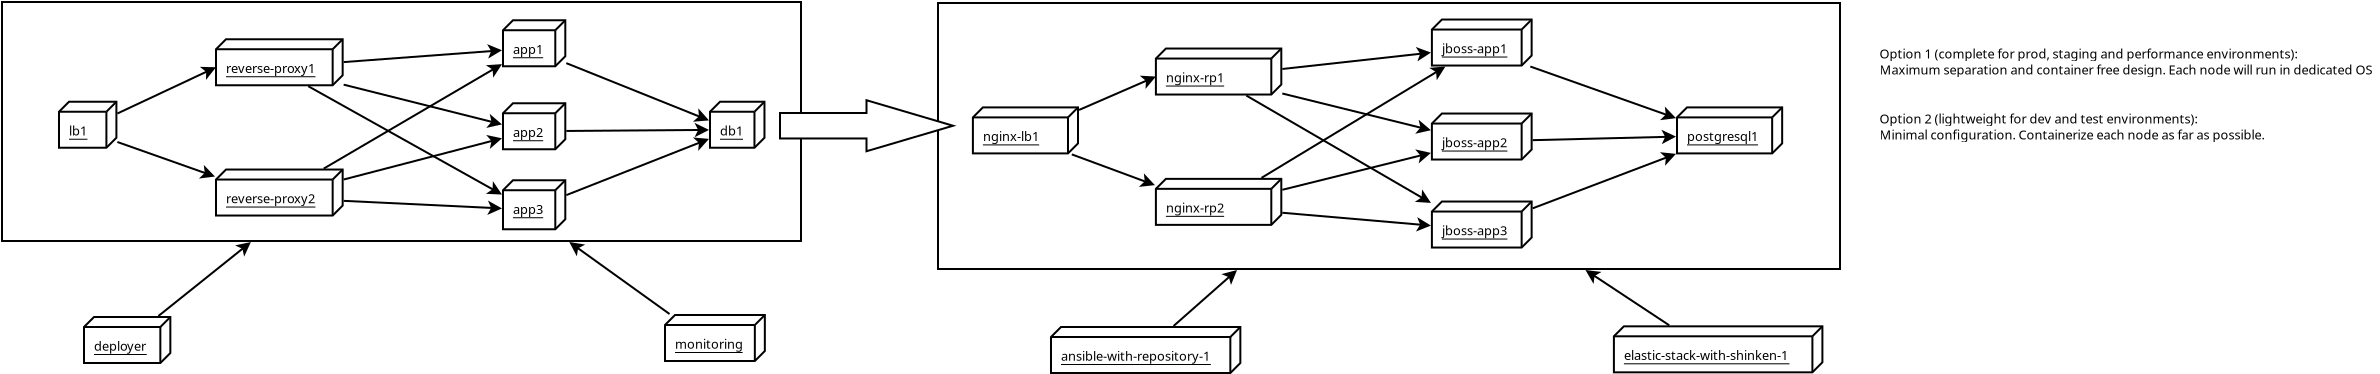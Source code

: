 <?xml version="1.0" encoding="UTF-8"?>
<dia:diagram xmlns:dia="http://www.lysator.liu.se/~alla/dia/">
  <dia:layer name="Background" visible="true" active="true">
    <dia:group>
      <dia:object type="UML - Node" version="0" id="O0">
        <dia:attribute name="obj_pos">
          <dia:point val="4.72,16.929"/>
        </dia:attribute>
        <dia:attribute name="obj_bb">
          <dia:rectangle val="4.67,16.379;9.087,18.779"/>
        </dia:attribute>
        <dia:attribute name="meta">
          <dia:composite type="dict"/>
        </dia:attribute>
        <dia:attribute name="elem_corner">
          <dia:point val="4.72,16.929"/>
        </dia:attribute>
        <dia:attribute name="elem_width">
          <dia:real val="3.817"/>
        </dia:attribute>
        <dia:attribute name="elem_height">
          <dia:real val="1.8"/>
        </dia:attribute>
        <dia:attribute name="line_colour">
          <dia:color val="#000000"/>
        </dia:attribute>
        <dia:attribute name="fill_colour">
          <dia:color val="#ffffff"/>
        </dia:attribute>
        <dia:attribute name="name">
          <dia:composite type="text">
            <dia:attribute name="string">
              <dia:string>#deployer#</dia:string>
            </dia:attribute>
            <dia:attribute name="font">
              <dia:font family="sans" style="0" name="Helvetica"/>
            </dia:attribute>
            <dia:attribute name="height">
              <dia:real val="0.8"/>
            </dia:attribute>
            <dia:attribute name="pos">
              <dia:point val="5.22,18.024"/>
            </dia:attribute>
            <dia:attribute name="color">
              <dia:color val="#000000"/>
            </dia:attribute>
            <dia:attribute name="alignment">
              <dia:enum val="0"/>
            </dia:attribute>
          </dia:composite>
        </dia:attribute>
      </dia:object>
      <dia:object type="UML - Node" version="0" id="O1">
        <dia:attribute name="obj_pos">
          <dia:point val="33.77,16.829"/>
        </dia:attribute>
        <dia:attribute name="obj_bb">
          <dia:rectangle val="33.72,16.279;38.812,18.679"/>
        </dia:attribute>
        <dia:attribute name="meta">
          <dia:composite type="dict"/>
        </dia:attribute>
        <dia:attribute name="elem_corner">
          <dia:point val="33.77,16.829"/>
        </dia:attribute>
        <dia:attribute name="elem_width">
          <dia:real val="4.492"/>
        </dia:attribute>
        <dia:attribute name="elem_height">
          <dia:real val="1.8"/>
        </dia:attribute>
        <dia:attribute name="line_colour">
          <dia:color val="#000000"/>
        </dia:attribute>
        <dia:attribute name="fill_colour">
          <dia:color val="#ffffff"/>
        </dia:attribute>
        <dia:attribute name="name">
          <dia:composite type="text">
            <dia:attribute name="string">
              <dia:string>#monitoring#</dia:string>
            </dia:attribute>
            <dia:attribute name="font">
              <dia:font family="sans" style="0" name="Helvetica"/>
            </dia:attribute>
            <dia:attribute name="height">
              <dia:real val="0.8"/>
            </dia:attribute>
            <dia:attribute name="pos">
              <dia:point val="34.27,17.924"/>
            </dia:attribute>
            <dia:attribute name="color">
              <dia:color val="#000000"/>
            </dia:attribute>
            <dia:attribute name="alignment">
              <dia:enum val="0"/>
            </dia:attribute>
          </dia:composite>
        </dia:attribute>
      </dia:object>
      <dia:group>
        <dia:object type="Flowchart - Box" version="0" id="O2">
          <dia:attribute name="obj_pos">
            <dia:point val="0.62,0.679"/>
          </dia:attribute>
          <dia:attribute name="obj_bb">
            <dia:rectangle val="0.57,0.629;40.62,12.679"/>
          </dia:attribute>
          <dia:attribute name="elem_corner">
            <dia:point val="0.62,0.679"/>
          </dia:attribute>
          <dia:attribute name="elem_width">
            <dia:real val="39.95"/>
          </dia:attribute>
          <dia:attribute name="elem_height">
            <dia:real val="11.95"/>
          </dia:attribute>
          <dia:attribute name="show_background">
            <dia:boolean val="true"/>
          </dia:attribute>
          <dia:attribute name="padding">
            <dia:real val="0.5"/>
          </dia:attribute>
          <dia:attribute name="text">
            <dia:composite type="text">
              <dia:attribute name="string">
                <dia:string>##</dia:string>
              </dia:attribute>
              <dia:attribute name="font">
                <dia:font family="sans" style="0" name="Helvetica"/>
              </dia:attribute>
              <dia:attribute name="height">
                <dia:real val="0.8"/>
              </dia:attribute>
              <dia:attribute name="pos">
                <dia:point val="20.595,6.849"/>
              </dia:attribute>
              <dia:attribute name="color">
                <dia:color val="#000000"/>
              </dia:attribute>
              <dia:attribute name="alignment">
                <dia:enum val="1"/>
              </dia:attribute>
            </dia:composite>
          </dia:attribute>
        </dia:object>
        <dia:group>
          <dia:object type="UML - Node" version="0" id="O3">
            <dia:attribute name="obj_pos">
              <dia:point val="25.67,2.091"/>
            </dia:attribute>
            <dia:attribute name="obj_bb">
              <dia:rectangle val="25.62,1.541;28.835,3.941"/>
            </dia:attribute>
            <dia:attribute name="meta">
              <dia:composite type="dict"/>
            </dia:attribute>
            <dia:attribute name="elem_corner">
              <dia:point val="25.67,2.091"/>
            </dia:attribute>
            <dia:attribute name="elem_width">
              <dia:real val="2.615"/>
            </dia:attribute>
            <dia:attribute name="elem_height">
              <dia:real val="1.8"/>
            </dia:attribute>
            <dia:attribute name="line_colour">
              <dia:color val="#000000"/>
            </dia:attribute>
            <dia:attribute name="fill_colour">
              <dia:color val="#ffffff"/>
            </dia:attribute>
            <dia:attribute name="name">
              <dia:composite type="text">
                <dia:attribute name="string">
                  <dia:string>#app1#</dia:string>
                </dia:attribute>
                <dia:attribute name="font">
                  <dia:font family="sans" style="0" name="Helvetica"/>
                </dia:attribute>
                <dia:attribute name="height">
                  <dia:real val="0.8"/>
                </dia:attribute>
                <dia:attribute name="pos">
                  <dia:point val="26.17,3.186"/>
                </dia:attribute>
                <dia:attribute name="color">
                  <dia:color val="#000000"/>
                </dia:attribute>
                <dia:attribute name="alignment">
                  <dia:enum val="0"/>
                </dia:attribute>
              </dia:composite>
            </dia:attribute>
          </dia:object>
          <dia:object type="UML - Node" version="0" id="O4">
            <dia:attribute name="obj_pos">
              <dia:point val="25.67,6.241"/>
            </dia:attribute>
            <dia:attribute name="obj_bb">
              <dia:rectangle val="25.62,5.691;28.835,8.091"/>
            </dia:attribute>
            <dia:attribute name="meta">
              <dia:composite type="dict"/>
            </dia:attribute>
            <dia:attribute name="elem_corner">
              <dia:point val="25.67,6.241"/>
            </dia:attribute>
            <dia:attribute name="elem_width">
              <dia:real val="2.615"/>
            </dia:attribute>
            <dia:attribute name="elem_height">
              <dia:real val="1.8"/>
            </dia:attribute>
            <dia:attribute name="line_colour">
              <dia:color val="#000000"/>
            </dia:attribute>
            <dia:attribute name="fill_colour">
              <dia:color val="#ffffff"/>
            </dia:attribute>
            <dia:attribute name="name">
              <dia:composite type="text">
                <dia:attribute name="string">
                  <dia:string>#app2#</dia:string>
                </dia:attribute>
                <dia:attribute name="font">
                  <dia:font family="sans" style="0" name="Helvetica"/>
                </dia:attribute>
                <dia:attribute name="height">
                  <dia:real val="0.8"/>
                </dia:attribute>
                <dia:attribute name="pos">
                  <dia:point val="26.17,7.336"/>
                </dia:attribute>
                <dia:attribute name="color">
                  <dia:color val="#000000"/>
                </dia:attribute>
                <dia:attribute name="alignment">
                  <dia:enum val="0"/>
                </dia:attribute>
              </dia:composite>
            </dia:attribute>
          </dia:object>
          <dia:object type="UML - Node" version="0" id="O5">
            <dia:attribute name="obj_pos">
              <dia:point val="25.67,10.091"/>
            </dia:attribute>
            <dia:attribute name="obj_bb">
              <dia:rectangle val="25.62,9.541;28.835,12.091"/>
            </dia:attribute>
            <dia:attribute name="meta">
              <dia:composite type="dict"/>
            </dia:attribute>
            <dia:attribute name="elem_corner">
              <dia:point val="25.67,10.091"/>
            </dia:attribute>
            <dia:attribute name="elem_width">
              <dia:real val="2.615"/>
            </dia:attribute>
            <dia:attribute name="elem_height">
              <dia:real val="1.95"/>
            </dia:attribute>
            <dia:attribute name="line_colour">
              <dia:color val="#000000"/>
            </dia:attribute>
            <dia:attribute name="fill_colour">
              <dia:color val="#ffffff"/>
            </dia:attribute>
            <dia:attribute name="name">
              <dia:composite type="text">
                <dia:attribute name="string">
                  <dia:string>#app3#</dia:string>
                </dia:attribute>
                <dia:attribute name="font">
                  <dia:font family="sans" style="0" name="Helvetica"/>
                </dia:attribute>
                <dia:attribute name="height">
                  <dia:real val="0.8"/>
                </dia:attribute>
                <dia:attribute name="pos">
                  <dia:point val="26.17,11.186"/>
                </dia:attribute>
                <dia:attribute name="color">
                  <dia:color val="#000000"/>
                </dia:attribute>
                <dia:attribute name="alignment">
                  <dia:enum val="0"/>
                </dia:attribute>
              </dia:composite>
            </dia:attribute>
          </dia:object>
          <dia:object type="UML - Node" version="0" id="O6">
            <dia:attribute name="obj_pos">
              <dia:point val="3.47,6.166"/>
            </dia:attribute>
            <dia:attribute name="obj_bb">
              <dia:rectangle val="3.42,5.616;6.39,8.016"/>
            </dia:attribute>
            <dia:attribute name="meta">
              <dia:composite type="dict"/>
            </dia:attribute>
            <dia:attribute name="elem_corner">
              <dia:point val="3.47,6.166"/>
            </dia:attribute>
            <dia:attribute name="elem_width">
              <dia:real val="2.37"/>
            </dia:attribute>
            <dia:attribute name="elem_height">
              <dia:real val="1.8"/>
            </dia:attribute>
            <dia:attribute name="line_colour">
              <dia:color val="#000000"/>
            </dia:attribute>
            <dia:attribute name="fill_colour">
              <dia:color val="#ffffff"/>
            </dia:attribute>
            <dia:attribute name="name">
              <dia:composite type="text">
                <dia:attribute name="string">
                  <dia:string>#lb1#</dia:string>
                </dia:attribute>
                <dia:attribute name="font">
                  <dia:font family="sans" style="0" name="Helvetica"/>
                </dia:attribute>
                <dia:attribute name="height">
                  <dia:real val="0.8"/>
                </dia:attribute>
                <dia:attribute name="pos">
                  <dia:point val="3.97,7.261"/>
                </dia:attribute>
                <dia:attribute name="color">
                  <dia:color val="#000000"/>
                </dia:attribute>
                <dia:attribute name="alignment">
                  <dia:enum val="0"/>
                </dia:attribute>
              </dia:composite>
            </dia:attribute>
          </dia:object>
          <dia:object type="UML - Node" version="0" id="O7">
            <dia:attribute name="obj_pos">
              <dia:point val="11.32,3.041"/>
            </dia:attribute>
            <dia:attribute name="obj_bb">
              <dia:rectangle val="11.27,2.491;17.702,4.891"/>
            </dia:attribute>
            <dia:attribute name="meta">
              <dia:composite type="dict"/>
            </dia:attribute>
            <dia:attribute name="elem_corner">
              <dia:point val="11.32,3.041"/>
            </dia:attribute>
            <dia:attribute name="elem_width">
              <dia:real val="5.833"/>
            </dia:attribute>
            <dia:attribute name="elem_height">
              <dia:real val="1.8"/>
            </dia:attribute>
            <dia:attribute name="line_colour">
              <dia:color val="#000000"/>
            </dia:attribute>
            <dia:attribute name="fill_colour">
              <dia:color val="#ffffff"/>
            </dia:attribute>
            <dia:attribute name="name">
              <dia:composite type="text">
                <dia:attribute name="string">
                  <dia:string>#reverse-proxy1#</dia:string>
                </dia:attribute>
                <dia:attribute name="font">
                  <dia:font family="sans" style="0" name="Helvetica"/>
                </dia:attribute>
                <dia:attribute name="height">
                  <dia:real val="0.8"/>
                </dia:attribute>
                <dia:attribute name="pos">
                  <dia:point val="11.82,4.136"/>
                </dia:attribute>
                <dia:attribute name="color">
                  <dia:color val="#000000"/>
                </dia:attribute>
                <dia:attribute name="alignment">
                  <dia:enum val="0"/>
                </dia:attribute>
              </dia:composite>
            </dia:attribute>
          </dia:object>
          <dia:object type="UML - Node" version="0" id="O8">
            <dia:attribute name="obj_pos">
              <dia:point val="11.32,9.556"/>
            </dia:attribute>
            <dia:attribute name="obj_bb">
              <dia:rectangle val="11.27,9.006;17.702,11.406"/>
            </dia:attribute>
            <dia:attribute name="meta">
              <dia:composite type="dict"/>
            </dia:attribute>
            <dia:attribute name="elem_corner">
              <dia:point val="11.32,9.556"/>
            </dia:attribute>
            <dia:attribute name="elem_width">
              <dia:real val="5.833"/>
            </dia:attribute>
            <dia:attribute name="elem_height">
              <dia:real val="1.8"/>
            </dia:attribute>
            <dia:attribute name="line_colour">
              <dia:color val="#000000"/>
            </dia:attribute>
            <dia:attribute name="fill_colour">
              <dia:color val="#ffffff"/>
            </dia:attribute>
            <dia:attribute name="name">
              <dia:composite type="text">
                <dia:attribute name="string">
                  <dia:string>#reverse-proxy2#</dia:string>
                </dia:attribute>
                <dia:attribute name="font">
                  <dia:font family="sans" style="0" name="Helvetica"/>
                </dia:attribute>
                <dia:attribute name="height">
                  <dia:real val="0.8"/>
                </dia:attribute>
                <dia:attribute name="pos">
                  <dia:point val="11.82,10.652"/>
                </dia:attribute>
                <dia:attribute name="color">
                  <dia:color val="#000000"/>
                </dia:attribute>
                <dia:attribute name="alignment">
                  <dia:enum val="0"/>
                </dia:attribute>
              </dia:composite>
            </dia:attribute>
          </dia:object>
          <dia:object type="Standard - Line" version="0" id="O9">
            <dia:attribute name="obj_pos">
              <dia:point val="6.39,6.253"/>
            </dia:attribute>
            <dia:attribute name="obj_bb">
              <dia:rectangle val="6.323,3.857;11.421,6.319"/>
            </dia:attribute>
            <dia:attribute name="conn_endpoints">
              <dia:point val="6.39,6.253"/>
              <dia:point val="11.32,3.941"/>
            </dia:attribute>
            <dia:attribute name="numcp">
              <dia:int val="1"/>
            </dia:attribute>
            <dia:attribute name="end_arrow">
              <dia:enum val="22"/>
            </dia:attribute>
            <dia:attribute name="end_arrow_length">
              <dia:real val="0.5"/>
            </dia:attribute>
            <dia:attribute name="end_arrow_width">
              <dia:real val="0.5"/>
            </dia:attribute>
            <dia:connections>
              <dia:connection handle="0" to="O6" connection="8"/>
              <dia:connection handle="1" to="O7" connection="3"/>
            </dia:connections>
          </dia:object>
          <dia:object type="Standard - Line" version="0" id="O10">
            <dia:attribute name="obj_pos">
              <dia:point val="6.388,7.68"/>
            </dia:attribute>
            <dia:attribute name="obj_bb">
              <dia:rectangle val="6.324,7.616;11.375,9.547"/>
            </dia:attribute>
            <dia:attribute name="conn_endpoints">
              <dia:point val="6.388,7.68"/>
              <dia:point val="11.27,9.407"/>
            </dia:attribute>
            <dia:attribute name="numcp">
              <dia:int val="1"/>
            </dia:attribute>
            <dia:attribute name="end_arrow">
              <dia:enum val="22"/>
            </dia:attribute>
            <dia:attribute name="end_arrow_length">
              <dia:real val="0.5"/>
            </dia:attribute>
            <dia:attribute name="end_arrow_width">
              <dia:real val="0.5"/>
            </dia:attribute>
            <dia:connections>
              <dia:connection handle="0" to="O6" connection="8"/>
              <dia:connection handle="1" to="O8" connection="8"/>
            </dia:connections>
          </dia:object>
          <dia:object type="Standard - Line" version="0" id="O11">
            <dia:attribute name="obj_pos">
              <dia:point val="17.702,3.683"/>
            </dia:attribute>
            <dia:attribute name="obj_bb">
              <dia:rectangle val="17.648,2.777;25.732,3.737"/>
            </dia:attribute>
            <dia:attribute name="conn_endpoints">
              <dia:point val="17.702,3.683"/>
              <dia:point val="25.62,3.093"/>
            </dia:attribute>
            <dia:attribute name="numcp">
              <dia:int val="1"/>
            </dia:attribute>
            <dia:attribute name="end_arrow">
              <dia:enum val="22"/>
            </dia:attribute>
            <dia:attribute name="end_arrow_length">
              <dia:real val="0.5"/>
            </dia:attribute>
            <dia:attribute name="end_arrow_width">
              <dia:real val="0.5"/>
            </dia:attribute>
            <dia:connections>
              <dia:connection handle="0" to="O7" connection="8"/>
              <dia:connection handle="1" to="O3" connection="8"/>
            </dia:connections>
          </dia:object>
          <dia:object type="Standard - Line" version="0" id="O12">
            <dia:attribute name="obj_pos">
              <dia:point val="17.702,4.812"/>
            </dia:attribute>
            <dia:attribute name="obj_bb">
              <dia:rectangle val="17.641,4.751;25.729,7.003"/>
            </dia:attribute>
            <dia:attribute name="conn_endpoints">
              <dia:point val="17.702,4.812"/>
              <dia:point val="25.62,6.801"/>
            </dia:attribute>
            <dia:attribute name="numcp">
              <dia:int val="1"/>
            </dia:attribute>
            <dia:attribute name="end_arrow">
              <dia:enum val="22"/>
            </dia:attribute>
            <dia:attribute name="end_arrow_length">
              <dia:real val="0.5"/>
            </dia:attribute>
            <dia:attribute name="end_arrow_width">
              <dia:real val="0.5"/>
            </dia:attribute>
            <dia:connections>
              <dia:connection handle="0" to="O7" connection="8"/>
              <dia:connection handle="1" to="O4" connection="8"/>
            </dia:connections>
          </dia:object>
          <dia:object type="Standard - Line" version="0" id="O13">
            <dia:attribute name="obj_pos">
              <dia:point val="15.935,4.892"/>
            </dia:attribute>
            <dia:attribute name="obj_bb">
              <dia:rectangle val="15.867,4.824;25.718,10.377"/>
            </dia:attribute>
            <dia:attribute name="conn_endpoints">
              <dia:point val="15.935,4.892"/>
              <dia:point val="25.62,10.307"/>
            </dia:attribute>
            <dia:attribute name="numcp">
              <dia:int val="1"/>
            </dia:attribute>
            <dia:attribute name="end_arrow">
              <dia:enum val="22"/>
            </dia:attribute>
            <dia:attribute name="end_arrow_length">
              <dia:real val="0.5"/>
            </dia:attribute>
            <dia:attribute name="end_arrow_width">
              <dia:real val="0.5"/>
            </dia:attribute>
            <dia:connections>
              <dia:connection handle="0" to="O7" connection="8"/>
              <dia:connection handle="1" to="O5" connection="8"/>
            </dia:connections>
          </dia:object>
          <dia:object type="Standard - Line" version="0" id="O14">
            <dia:attribute name="obj_pos">
              <dia:point val="16.706,9.009"/>
            </dia:attribute>
            <dia:attribute name="obj_bb">
              <dia:rectangle val="16.637,3.717;25.716,9.078"/>
            </dia:attribute>
            <dia:attribute name="conn_endpoints">
              <dia:point val="16.706,9.009"/>
              <dia:point val="25.62,3.787"/>
            </dia:attribute>
            <dia:attribute name="numcp">
              <dia:int val="1"/>
            </dia:attribute>
            <dia:attribute name="end_arrow">
              <dia:enum val="22"/>
            </dia:attribute>
            <dia:attribute name="end_arrow_length">
              <dia:real val="0.5"/>
            </dia:attribute>
            <dia:attribute name="end_arrow_width">
              <dia:real val="0.5"/>
            </dia:attribute>
            <dia:connections>
              <dia:connection handle="0" to="O8" connection="8"/>
              <dia:connection handle="1" to="O3" connection="8"/>
            </dia:connections>
          </dia:object>
          <dia:object type="Standard - Line" version="0" id="O15">
            <dia:attribute name="obj_pos">
              <dia:point val="17.702,9.555"/>
            </dia:attribute>
            <dia:attribute name="obj_bb">
              <dia:rectangle val="17.641,7.298;25.728,9.616"/>
            </dia:attribute>
            <dia:attribute name="conn_endpoints">
              <dia:point val="17.702,9.555"/>
              <dia:point val="25.62,7.495"/>
            </dia:attribute>
            <dia:attribute name="numcp">
              <dia:int val="1"/>
            </dia:attribute>
            <dia:attribute name="end_arrow">
              <dia:enum val="22"/>
            </dia:attribute>
            <dia:attribute name="end_arrow_length">
              <dia:real val="0.5"/>
            </dia:attribute>
            <dia:attribute name="end_arrow_width">
              <dia:real val="0.5"/>
            </dia:attribute>
            <dia:connections>
              <dia:connection handle="0" to="O8" connection="8"/>
              <dia:connection handle="1" to="O4" connection="8"/>
            </dia:connections>
          </dia:object>
          <dia:object type="Standard - Line" version="0" id="O16">
            <dia:attribute name="obj_pos">
              <dia:point val="17.702,10.622"/>
            </dia:attribute>
            <dia:attribute name="obj_bb">
              <dia:rectangle val="17.65,10.57;25.732,11.334"/>
            </dia:attribute>
            <dia:attribute name="conn_endpoints">
              <dia:point val="17.702,10.622"/>
              <dia:point val="25.62,11.001"/>
            </dia:attribute>
            <dia:attribute name="numcp">
              <dia:int val="1"/>
            </dia:attribute>
            <dia:attribute name="end_arrow">
              <dia:enum val="22"/>
            </dia:attribute>
            <dia:attribute name="end_arrow_length">
              <dia:real val="0.5"/>
            </dia:attribute>
            <dia:attribute name="end_arrow_width">
              <dia:real val="0.5"/>
            </dia:attribute>
            <dia:connections>
              <dia:connection handle="0" to="O8" connection="8"/>
              <dia:connection handle="1" to="O5" connection="8"/>
            </dia:connections>
          </dia:object>
          <dia:object type="UML - Node" version="0" id="O17">
            <dia:attribute name="obj_pos">
              <dia:point val="36.02,6.166"/>
            </dia:attribute>
            <dia:attribute name="obj_bb">
              <dia:rectangle val="35.97,5.616;38.792,8.016"/>
            </dia:attribute>
            <dia:attribute name="meta">
              <dia:composite type="dict"/>
            </dia:attribute>
            <dia:attribute name="elem_corner">
              <dia:point val="36.02,6.166"/>
            </dia:attribute>
            <dia:attribute name="elem_width">
              <dia:real val="2.223"/>
            </dia:attribute>
            <dia:attribute name="elem_height">
              <dia:real val="1.8"/>
            </dia:attribute>
            <dia:attribute name="line_colour">
              <dia:color val="#000000"/>
            </dia:attribute>
            <dia:attribute name="fill_colour">
              <dia:color val="#ffffff"/>
            </dia:attribute>
            <dia:attribute name="name">
              <dia:composite type="text">
                <dia:attribute name="string">
                  <dia:string>#db1#</dia:string>
                </dia:attribute>
                <dia:attribute name="font">
                  <dia:font family="sans" style="0" name="Helvetica"/>
                </dia:attribute>
                <dia:attribute name="height">
                  <dia:real val="0.8"/>
                </dia:attribute>
                <dia:attribute name="pos">
                  <dia:point val="36.52,7.261"/>
                </dia:attribute>
                <dia:attribute name="color">
                  <dia:color val="#000000"/>
                </dia:attribute>
                <dia:attribute name="alignment">
                  <dia:enum val="0"/>
                </dia:attribute>
              </dia:composite>
            </dia:attribute>
          </dia:object>
          <dia:object type="Standard - Line" version="0" id="O18">
            <dia:attribute name="obj_pos">
              <dia:point val="28.834,3.737"/>
            </dia:attribute>
            <dia:attribute name="obj_bb">
              <dia:rectangle val="28.769,3.672;36.074,6.717"/>
            </dia:attribute>
            <dia:attribute name="conn_endpoints">
              <dia:point val="28.834,3.737"/>
              <dia:point val="35.97,6.601"/>
            </dia:attribute>
            <dia:attribute name="numcp">
              <dia:int val="1"/>
            </dia:attribute>
            <dia:attribute name="end_arrow">
              <dia:enum val="22"/>
            </dia:attribute>
            <dia:attribute name="end_arrow_length">
              <dia:real val="0.5"/>
            </dia:attribute>
            <dia:attribute name="end_arrow_width">
              <dia:real val="0.5"/>
            </dia:attribute>
            <dia:connections>
              <dia:connection handle="0" to="O3" connection="8"/>
              <dia:connection handle="1" to="O17" connection="8"/>
            </dia:connections>
          </dia:object>
          <dia:object type="Standard - Line" version="0" id="O19">
            <dia:attribute name="obj_pos">
              <dia:point val="28.834,7.128"/>
            </dia:attribute>
            <dia:attribute name="obj_bb">
              <dia:rectangle val="28.784,6.718;36.082,7.441"/>
            </dia:attribute>
            <dia:attribute name="conn_endpoints">
              <dia:point val="28.834,7.128"/>
              <dia:point val="35.97,7.075"/>
            </dia:attribute>
            <dia:attribute name="numcp">
              <dia:int val="1"/>
            </dia:attribute>
            <dia:attribute name="end_arrow">
              <dia:enum val="22"/>
            </dia:attribute>
            <dia:attribute name="end_arrow_length">
              <dia:real val="0.5"/>
            </dia:attribute>
            <dia:attribute name="end_arrow_width">
              <dia:real val="0.5"/>
            </dia:attribute>
            <dia:connections>
              <dia:connection handle="0" to="O4" connection="8"/>
              <dia:connection handle="1" to="O17" connection="8"/>
            </dia:connections>
          </dia:object>
          <dia:object type="Standard - Line" version="0" id="O20">
            <dia:attribute name="obj_pos">
              <dia:point val="28.834,10.335"/>
            </dia:attribute>
            <dia:attribute name="obj_bb">
              <dia:rectangle val="28.77,7.404;36.074,10.4"/>
            </dia:attribute>
            <dia:attribute name="conn_endpoints">
              <dia:point val="28.834,10.335"/>
              <dia:point val="35.97,7.524"/>
            </dia:attribute>
            <dia:attribute name="numcp">
              <dia:int val="1"/>
            </dia:attribute>
            <dia:attribute name="end_arrow">
              <dia:enum val="22"/>
            </dia:attribute>
            <dia:attribute name="end_arrow_length">
              <dia:real val="0.5"/>
            </dia:attribute>
            <dia:attribute name="end_arrow_width">
              <dia:real val="0.5"/>
            </dia:attribute>
            <dia:connections>
              <dia:connection handle="0" to="O5" connection="8"/>
              <dia:connection handle="1" to="O17" connection="8"/>
            </dia:connections>
          </dia:object>
        </dia:group>
      </dia:group>
      <dia:object type="Standard - Line" version="0" id="O21">
        <dia:attribute name="obj_pos">
          <dia:point val="8.441,16.379"/>
        </dia:attribute>
        <dia:attribute name="obj_bb">
          <dia:rectangle val="8.37,12.608;13.152,16.449"/>
        </dia:attribute>
        <dia:attribute name="conn_endpoints">
          <dia:point val="8.441,16.379"/>
          <dia:point val="13.065,12.679"/>
        </dia:attribute>
        <dia:attribute name="numcp">
          <dia:int val="1"/>
        </dia:attribute>
        <dia:attribute name="end_arrow">
          <dia:enum val="22"/>
        </dia:attribute>
        <dia:attribute name="end_arrow_length">
          <dia:real val="0.5"/>
        </dia:attribute>
        <dia:attribute name="end_arrow_width">
          <dia:real val="0.5"/>
        </dia:attribute>
        <dia:connections>
          <dia:connection handle="0" to="O0" connection="8"/>
        </dia:connections>
      </dia:object>
      <dia:object type="Standard - Line" version="0" id="O22">
        <dia:attribute name="obj_pos">
          <dia:point val="33.996,16.279"/>
        </dia:attribute>
        <dia:attribute name="obj_bb">
          <dia:rectangle val="28.893,12.609;34.066,16.348"/>
        </dia:attribute>
        <dia:attribute name="conn_endpoints">
          <dia:point val="33.996,16.279"/>
          <dia:point val="28.984,12.679"/>
        </dia:attribute>
        <dia:attribute name="numcp">
          <dia:int val="1"/>
        </dia:attribute>
        <dia:attribute name="end_arrow">
          <dia:enum val="22"/>
        </dia:attribute>
        <dia:attribute name="end_arrow_length">
          <dia:real val="0.5"/>
        </dia:attribute>
        <dia:attribute name="end_arrow_width">
          <dia:real val="0.5"/>
        </dia:attribute>
        <dia:connections>
          <dia:connection handle="0" to="O1" connection="8"/>
        </dia:connections>
      </dia:object>
    </dia:group>
    <dia:object type="Standard - Text" version="1" id="O23">
      <dia:attribute name="obj_pos">
        <dia:point val="94.5,3.5"/>
      </dia:attribute>
      <dia:attribute name="obj_bb">
        <dia:rectangle val="94.5,2.905;121.28,4.45"/>
      </dia:attribute>
      <dia:attribute name="text">
        <dia:composite type="text">
          <dia:attribute name="string">
            <dia:string>#Option 1 (complete for prod, staging and performance environments): 
Maximum separation and container free design. Each node will run in dedicated OS#</dia:string>
          </dia:attribute>
          <dia:attribute name="font">
            <dia:font family="sans" style="0" name="Helvetica"/>
          </dia:attribute>
          <dia:attribute name="height">
            <dia:real val="0.8"/>
          </dia:attribute>
          <dia:attribute name="pos">
            <dia:point val="94.5,3.5"/>
          </dia:attribute>
          <dia:attribute name="color">
            <dia:color val="#000000"/>
          </dia:attribute>
          <dia:attribute name="alignment">
            <dia:enum val="0"/>
          </dia:attribute>
        </dia:composite>
      </dia:attribute>
      <dia:attribute name="valign">
        <dia:enum val="3"/>
      </dia:attribute>
    </dia:object>
    <dia:object type="Standard - Text" version="1" id="O24">
      <dia:attribute name="obj_pos">
        <dia:point val="94.5,6.75"/>
      </dia:attribute>
      <dia:attribute name="obj_bb">
        <dia:rectangle val="94.5,6.155;115.61,7.7"/>
      </dia:attribute>
      <dia:attribute name="text">
        <dia:composite type="text">
          <dia:attribute name="string">
            <dia:string>#Option 2 (lightweight for dev and test environments):
Minimal configuration. Containerize each node as far as possible. #</dia:string>
          </dia:attribute>
          <dia:attribute name="font">
            <dia:font family="sans" style="0" name="Helvetica"/>
          </dia:attribute>
          <dia:attribute name="height">
            <dia:real val="0.8"/>
          </dia:attribute>
          <dia:attribute name="pos">
            <dia:point val="94.5,6.75"/>
          </dia:attribute>
          <dia:attribute name="color">
            <dia:color val="#000000"/>
          </dia:attribute>
          <dia:attribute name="alignment">
            <dia:enum val="0"/>
          </dia:attribute>
        </dia:composite>
      </dia:attribute>
      <dia:attribute name="valign">
        <dia:enum val="3"/>
      </dia:attribute>
    </dia:object>
    <dia:group>
      <dia:group>
        <dia:object type="Flowchart - Box" version="0" id="O25">
          <dia:attribute name="obj_pos">
            <dia:point val="47.42,0.729"/>
          </dia:attribute>
          <dia:attribute name="obj_bb">
            <dia:rectangle val="47.37,0.679;92.57,14.079"/>
          </dia:attribute>
          <dia:attribute name="elem_corner">
            <dia:point val="47.42,0.729"/>
          </dia:attribute>
          <dia:attribute name="elem_width">
            <dia:real val="45.1"/>
          </dia:attribute>
          <dia:attribute name="elem_height">
            <dia:real val="13.3"/>
          </dia:attribute>
          <dia:attribute name="show_background">
            <dia:boolean val="true"/>
          </dia:attribute>
          <dia:attribute name="padding">
            <dia:real val="0.5"/>
          </dia:attribute>
          <dia:attribute name="text">
            <dia:composite type="text">
              <dia:attribute name="string">
                <dia:string>##</dia:string>
              </dia:attribute>
              <dia:attribute name="font">
                <dia:font family="sans" style="0" name="Helvetica"/>
              </dia:attribute>
              <dia:attribute name="height">
                <dia:real val="0.8"/>
              </dia:attribute>
              <dia:attribute name="pos">
                <dia:point val="69.97,7.574"/>
              </dia:attribute>
              <dia:attribute name="color">
                <dia:color val="#000000"/>
              </dia:attribute>
              <dia:attribute name="alignment">
                <dia:enum val="1"/>
              </dia:attribute>
            </dia:composite>
          </dia:attribute>
        </dia:object>
        <dia:object type="UML - Node" version="0" id="O26">
          <dia:attribute name="obj_pos">
            <dia:point val="72.115,2.056"/>
          </dia:attribute>
          <dia:attribute name="obj_bb">
            <dia:rectangle val="72.065,1.506;77.152,3.906"/>
          </dia:attribute>
          <dia:attribute name="meta">
            <dia:composite type="dict"/>
          </dia:attribute>
          <dia:attribute name="elem_corner">
            <dia:point val="72.115,2.056"/>
          </dia:attribute>
          <dia:attribute name="elem_width">
            <dia:real val="4.487"/>
          </dia:attribute>
          <dia:attribute name="elem_height">
            <dia:real val="1.8"/>
          </dia:attribute>
          <dia:attribute name="line_colour">
            <dia:color val="#000000"/>
          </dia:attribute>
          <dia:attribute name="fill_colour">
            <dia:color val="#ffffff"/>
          </dia:attribute>
          <dia:attribute name="name">
            <dia:composite type="text">
              <dia:attribute name="string">
                <dia:string>#jboss-app1#</dia:string>
              </dia:attribute>
              <dia:attribute name="font">
                <dia:font family="sans" style="0" name="Helvetica"/>
              </dia:attribute>
              <dia:attribute name="height">
                <dia:real val="0.8"/>
              </dia:attribute>
              <dia:attribute name="pos">
                <dia:point val="72.615,3.151"/>
              </dia:attribute>
              <dia:attribute name="color">
                <dia:color val="#000000"/>
              </dia:attribute>
              <dia:attribute name="alignment">
                <dia:enum val="0"/>
              </dia:attribute>
            </dia:composite>
          </dia:attribute>
        </dia:object>
        <dia:object type="UML - Node" version="0" id="O27">
          <dia:attribute name="obj_pos">
            <dia:point val="72.115,6.756"/>
          </dia:attribute>
          <dia:attribute name="obj_bb">
            <dia:rectangle val="72.065,6.206;77.152,8.606"/>
          </dia:attribute>
          <dia:attribute name="meta">
            <dia:composite type="dict"/>
          </dia:attribute>
          <dia:attribute name="elem_corner">
            <dia:point val="72.115,6.756"/>
          </dia:attribute>
          <dia:attribute name="elem_width">
            <dia:real val="4.487"/>
          </dia:attribute>
          <dia:attribute name="elem_height">
            <dia:real val="1.8"/>
          </dia:attribute>
          <dia:attribute name="line_colour">
            <dia:color val="#000000"/>
          </dia:attribute>
          <dia:attribute name="fill_colour">
            <dia:color val="#ffffff"/>
          </dia:attribute>
          <dia:attribute name="name">
            <dia:composite type="text">
              <dia:attribute name="string">
                <dia:string>#jboss-app2#</dia:string>
              </dia:attribute>
              <dia:attribute name="font">
                <dia:font family="sans" style="0" name="Helvetica"/>
              </dia:attribute>
              <dia:attribute name="height">
                <dia:real val="0.8"/>
              </dia:attribute>
              <dia:attribute name="pos">
                <dia:point val="72.615,7.851"/>
              </dia:attribute>
              <dia:attribute name="color">
                <dia:color val="#000000"/>
              </dia:attribute>
              <dia:attribute name="alignment">
                <dia:enum val="0"/>
              </dia:attribute>
            </dia:composite>
          </dia:attribute>
        </dia:object>
        <dia:object type="UML - Node" version="0" id="O28">
          <dia:attribute name="obj_pos">
            <dia:point val="72.115,11.156"/>
          </dia:attribute>
          <dia:attribute name="obj_bb">
            <dia:rectangle val="72.065,10.606;77.152,13.006"/>
          </dia:attribute>
          <dia:attribute name="meta">
            <dia:composite type="dict"/>
          </dia:attribute>
          <dia:attribute name="elem_corner">
            <dia:point val="72.115,11.156"/>
          </dia:attribute>
          <dia:attribute name="elem_width">
            <dia:real val="4.487"/>
          </dia:attribute>
          <dia:attribute name="elem_height">
            <dia:real val="1.8"/>
          </dia:attribute>
          <dia:attribute name="line_colour">
            <dia:color val="#000000"/>
          </dia:attribute>
          <dia:attribute name="fill_colour">
            <dia:color val="#ffffff"/>
          </dia:attribute>
          <dia:attribute name="name">
            <dia:composite type="text">
              <dia:attribute name="string">
                <dia:string>#jboss-app3#</dia:string>
              </dia:attribute>
              <dia:attribute name="font">
                <dia:font family="sans" style="0" name="Helvetica"/>
              </dia:attribute>
              <dia:attribute name="height">
                <dia:real val="0.8"/>
              </dia:attribute>
              <dia:attribute name="pos">
                <dia:point val="72.615,12.251"/>
              </dia:attribute>
              <dia:attribute name="color">
                <dia:color val="#000000"/>
              </dia:attribute>
              <dia:attribute name="alignment">
                <dia:enum val="0"/>
              </dia:attribute>
            </dia:composite>
          </dia:attribute>
        </dia:object>
        <dia:object type="UML - Node" version="0" id="O29">
          <dia:attribute name="obj_pos">
            <dia:point val="49.165,6.449"/>
          </dia:attribute>
          <dia:attribute name="obj_bb">
            <dia:rectangle val="49.115,5.899;54.47,8.299"/>
          </dia:attribute>
          <dia:attribute name="meta">
            <dia:composite type="dict"/>
          </dia:attribute>
          <dia:attribute name="elem_corner">
            <dia:point val="49.165,6.449"/>
          </dia:attribute>
          <dia:attribute name="elem_width">
            <dia:real val="4.755"/>
          </dia:attribute>
          <dia:attribute name="elem_height">
            <dia:real val="1.8"/>
          </dia:attribute>
          <dia:attribute name="line_colour">
            <dia:color val="#000000"/>
          </dia:attribute>
          <dia:attribute name="fill_colour">
            <dia:color val="#ffffff"/>
          </dia:attribute>
          <dia:attribute name="name">
            <dia:composite type="text">
              <dia:attribute name="string">
                <dia:string>#nginx-lb1#</dia:string>
              </dia:attribute>
              <dia:attribute name="font">
                <dia:font family="sans" style="0" name="Helvetica"/>
              </dia:attribute>
              <dia:attribute name="height">
                <dia:real val="0.8"/>
              </dia:attribute>
              <dia:attribute name="pos">
                <dia:point val="49.665,7.544"/>
              </dia:attribute>
              <dia:attribute name="color">
                <dia:color val="#000000"/>
              </dia:attribute>
              <dia:attribute name="alignment">
                <dia:enum val="0"/>
              </dia:attribute>
            </dia:composite>
          </dia:attribute>
        </dia:object>
        <dia:object type="UML - Node" version="0" id="O30">
          <dia:attribute name="obj_pos">
            <dia:point val="58.315,3.506"/>
          </dia:attribute>
          <dia:attribute name="obj_bb">
            <dia:rectangle val="58.265,2.956;64.635,5.356"/>
          </dia:attribute>
          <dia:attribute name="meta">
            <dia:composite type="dict"/>
          </dia:attribute>
          <dia:attribute name="elem_corner">
            <dia:point val="58.315,3.506"/>
          </dia:attribute>
          <dia:attribute name="elem_width">
            <dia:real val="5.77"/>
          </dia:attribute>
          <dia:attribute name="elem_height">
            <dia:real val="1.8"/>
          </dia:attribute>
          <dia:attribute name="line_colour">
            <dia:color val="#000000"/>
          </dia:attribute>
          <dia:attribute name="fill_colour">
            <dia:color val="#ffffff"/>
          </dia:attribute>
          <dia:attribute name="name">
            <dia:composite type="text">
              <dia:attribute name="string">
                <dia:string>#nginx-rp1#</dia:string>
              </dia:attribute>
              <dia:attribute name="font">
                <dia:font family="sans" style="0" name="Helvetica"/>
              </dia:attribute>
              <dia:attribute name="height">
                <dia:real val="0.8"/>
              </dia:attribute>
              <dia:attribute name="pos">
                <dia:point val="58.815,4.601"/>
              </dia:attribute>
              <dia:attribute name="color">
                <dia:color val="#000000"/>
              </dia:attribute>
              <dia:attribute name="alignment">
                <dia:enum val="0"/>
              </dia:attribute>
            </dia:composite>
          </dia:attribute>
        </dia:object>
        <dia:object type="UML - Node" version="0" id="O31">
          <dia:attribute name="obj_pos">
            <dia:point val="58.315,10.021"/>
          </dia:attribute>
          <dia:attribute name="obj_bb">
            <dia:rectangle val="58.265,9.471;64.635,11.871"/>
          </dia:attribute>
          <dia:attribute name="meta">
            <dia:composite type="dict"/>
          </dia:attribute>
          <dia:attribute name="elem_corner">
            <dia:point val="58.315,10.021"/>
          </dia:attribute>
          <dia:attribute name="elem_width">
            <dia:real val="5.77"/>
          </dia:attribute>
          <dia:attribute name="elem_height">
            <dia:real val="1.8"/>
          </dia:attribute>
          <dia:attribute name="line_colour">
            <dia:color val="#000000"/>
          </dia:attribute>
          <dia:attribute name="fill_colour">
            <dia:color val="#ffffff"/>
          </dia:attribute>
          <dia:attribute name="name">
            <dia:composite type="text">
              <dia:attribute name="string">
                <dia:string>#nginx-rp2#</dia:string>
              </dia:attribute>
              <dia:attribute name="font">
                <dia:font family="sans" style="0" name="Helvetica"/>
              </dia:attribute>
              <dia:attribute name="height">
                <dia:real val="0.8"/>
              </dia:attribute>
              <dia:attribute name="pos">
                <dia:point val="58.815,11.116"/>
              </dia:attribute>
              <dia:attribute name="color">
                <dia:color val="#000000"/>
              </dia:attribute>
              <dia:attribute name="alignment">
                <dia:enum val="0"/>
              </dia:attribute>
            </dia:composite>
          </dia:attribute>
        </dia:object>
        <dia:object type="Standard - Line" version="0" id="O32">
          <dia:attribute name="obj_pos">
            <dia:point val="54.469,6.077"/>
          </dia:attribute>
          <dia:attribute name="obj_bb">
            <dia:rectangle val="54.404,4.306;58.417,6.143"/>
          </dia:attribute>
          <dia:attribute name="conn_endpoints">
            <dia:point val="54.469,6.077"/>
            <dia:point val="58.315,4.406"/>
          </dia:attribute>
          <dia:attribute name="numcp">
            <dia:int val="1"/>
          </dia:attribute>
          <dia:attribute name="end_arrow">
            <dia:enum val="22"/>
          </dia:attribute>
          <dia:attribute name="end_arrow_length">
            <dia:real val="0.5"/>
          </dia:attribute>
          <dia:attribute name="end_arrow_width">
            <dia:real val="0.5"/>
          </dia:attribute>
          <dia:connections>
            <dia:connection handle="0" to="O29" connection="8"/>
            <dia:connection handle="1" to="O30" connection="3"/>
          </dia:connections>
        </dia:object>
        <dia:object type="Standard - Line" version="0" id="O33">
          <dia:attribute name="obj_pos">
            <dia:point val="54.11,8.299"/>
          </dia:attribute>
          <dia:attribute name="obj_bb">
            <dia:rectangle val="54.045,8.235;58.37,9.968"/>
          </dia:attribute>
          <dia:attribute name="conn_endpoints">
            <dia:point val="54.11,8.299"/>
            <dia:point val="58.265,9.836"/>
          </dia:attribute>
          <dia:attribute name="numcp">
            <dia:int val="1"/>
          </dia:attribute>
          <dia:attribute name="end_arrow">
            <dia:enum val="22"/>
          </dia:attribute>
          <dia:attribute name="end_arrow_length">
            <dia:real val="0.5"/>
          </dia:attribute>
          <dia:attribute name="end_arrow_width">
            <dia:real val="0.5"/>
          </dia:attribute>
          <dia:connections>
            <dia:connection handle="0" to="O29" connection="8"/>
            <dia:connection handle="1" to="O31" connection="8"/>
          </dia:connections>
        </dia:object>
        <dia:object type="Standard - Line" version="0" id="O34">
          <dia:attribute name="obj_pos">
            <dia:point val="64.635,4.028"/>
          </dia:attribute>
          <dia:attribute name="obj_bb">
            <dia:rectangle val="64.579,2.916;72.179,4.083"/>
          </dia:attribute>
          <dia:attribute name="conn_endpoints">
            <dia:point val="64.635,4.028"/>
            <dia:point val="72.068,3.209"/>
          </dia:attribute>
          <dia:attribute name="numcp">
            <dia:int val="1"/>
          </dia:attribute>
          <dia:attribute name="end_arrow">
            <dia:enum val="22"/>
          </dia:attribute>
          <dia:attribute name="end_arrow_length">
            <dia:real val="0.5"/>
          </dia:attribute>
          <dia:attribute name="end_arrow_width">
            <dia:real val="0.5"/>
          </dia:attribute>
          <dia:connections>
            <dia:connection handle="0" to="O30" connection="8"/>
            <dia:connection handle="1" to="O26" connection="8"/>
          </dia:connections>
        </dia:object>
        <dia:object type="Standard - Line" version="0" id="O35">
          <dia:attribute name="obj_pos">
            <dia:point val="64.635,5.255"/>
          </dia:attribute>
          <dia:attribute name="obj_bb">
            <dia:rectangle val="64.574,5.194;72.176,7.295"/>
          </dia:attribute>
          <dia:attribute name="conn_endpoints">
            <dia:point val="64.635,5.255"/>
            <dia:point val="72.068,7.091"/>
          </dia:attribute>
          <dia:attribute name="numcp">
            <dia:int val="1"/>
          </dia:attribute>
          <dia:attribute name="end_arrow">
            <dia:enum val="22"/>
          </dia:attribute>
          <dia:attribute name="end_arrow_length">
            <dia:real val="0.5"/>
          </dia:attribute>
          <dia:attribute name="end_arrow_width">
            <dia:real val="0.5"/>
          </dia:attribute>
          <dia:connections>
            <dia:connection handle="0" to="O30" connection="8"/>
            <dia:connection handle="1" to="O27" connection="8"/>
          </dia:connections>
        </dia:object>
        <dia:object type="Standard - Line" version="0" id="O36">
          <dia:attribute name="obj_pos">
            <dia:point val="62.833,5.356"/>
          </dia:attribute>
          <dia:attribute name="obj_bb">
            <dia:rectangle val="62.765,5.288;72.164,10.794"/>
          </dia:attribute>
          <dia:attribute name="conn_endpoints">
            <dia:point val="62.833,5.356"/>
            <dia:point val="72.068,10.725"/>
          </dia:attribute>
          <dia:attribute name="numcp">
            <dia:int val="1"/>
          </dia:attribute>
          <dia:attribute name="end_arrow">
            <dia:enum val="22"/>
          </dia:attribute>
          <dia:attribute name="end_arrow_length">
            <dia:real val="0.5"/>
          </dia:attribute>
          <dia:attribute name="end_arrow_width">
            <dia:real val="0.5"/>
          </dia:attribute>
          <dia:connections>
            <dia:connection handle="0" to="O30" connection="8"/>
            <dia:connection handle="1" to="O28" connection="8"/>
          </dia:connections>
        </dia:object>
        <dia:object type="Standard - Line" version="0" id="O37">
          <dia:attribute name="obj_pos">
            <dia:point val="63.593,9.473"/>
          </dia:attribute>
          <dia:attribute name="obj_bb">
            <dia:rectangle val="63.524,3.837;72.885,9.541"/>
          </dia:attribute>
          <dia:attribute name="conn_endpoints">
            <dia:point val="63.593,9.473"/>
            <dia:point val="72.789,3.906"/>
          </dia:attribute>
          <dia:attribute name="numcp">
            <dia:int val="1"/>
          </dia:attribute>
          <dia:attribute name="end_arrow">
            <dia:enum val="22"/>
          </dia:attribute>
          <dia:attribute name="end_arrow_length">
            <dia:real val="0.5"/>
          </dia:attribute>
          <dia:attribute name="end_arrow_width">
            <dia:real val="0.5"/>
          </dia:attribute>
          <dia:connections>
            <dia:connection handle="0" to="O31" connection="8"/>
            <dia:connection handle="1" to="O26" connection="8"/>
          </dia:connections>
        </dia:object>
        <dia:object type="Standard - Line" version="0" id="O38">
          <dia:attribute name="obj_pos">
            <dia:point val="64.635,10.069"/>
          </dia:attribute>
          <dia:attribute name="obj_bb">
            <dia:rectangle val="64.574,8.021;72.176,10.13"/>
          </dia:attribute>
          <dia:attribute name="conn_endpoints">
            <dia:point val="64.635,10.069"/>
            <dia:point val="72.068,8.225"/>
          </dia:attribute>
          <dia:attribute name="numcp">
            <dia:int val="1"/>
          </dia:attribute>
          <dia:attribute name="end_arrow">
            <dia:enum val="22"/>
          </dia:attribute>
          <dia:attribute name="end_arrow_length">
            <dia:real val="0.5"/>
          </dia:attribute>
          <dia:attribute name="end_arrow_width">
            <dia:real val="0.5"/>
          </dia:attribute>
          <dia:connections>
            <dia:connection handle="0" to="O31" connection="8"/>
            <dia:connection handle="1" to="O27" connection="8"/>
          </dia:connections>
        </dia:object>
        <dia:object type="Standard - Line" version="0" id="O39">
          <dia:attribute name="obj_pos">
            <dia:point val="64.635,11.218"/>
          </dia:attribute>
          <dia:attribute name="obj_bb">
            <dia:rectangle val="64.581,11.164;72.179,12.167"/>
          </dia:attribute>
          <dia:attribute name="conn_endpoints">
            <dia:point val="64.635,11.218"/>
            <dia:point val="72.068,11.859"/>
          </dia:attribute>
          <dia:attribute name="numcp">
            <dia:int val="1"/>
          </dia:attribute>
          <dia:attribute name="end_arrow">
            <dia:enum val="22"/>
          </dia:attribute>
          <dia:attribute name="end_arrow_length">
            <dia:real val="0.5"/>
          </dia:attribute>
          <dia:attribute name="end_arrow_width">
            <dia:real val="0.5"/>
          </dia:attribute>
          <dia:connections>
            <dia:connection handle="0" to="O31" connection="8"/>
            <dia:connection handle="1" to="O28" connection="8"/>
          </dia:connections>
        </dia:object>
        <dia:object type="UML - Node" version="0" id="O40">
          <dia:attribute name="obj_pos">
            <dia:point val="84.37,6.449"/>
          </dia:attribute>
          <dia:attribute name="obj_bb">
            <dia:rectangle val="84.32,5.899;89.677,8.299"/>
          </dia:attribute>
          <dia:attribute name="meta">
            <dia:composite type="dict"/>
          </dia:attribute>
          <dia:attribute name="elem_corner">
            <dia:point val="84.37,6.449"/>
          </dia:attribute>
          <dia:attribute name="elem_width">
            <dia:real val="4.758"/>
          </dia:attribute>
          <dia:attribute name="elem_height">
            <dia:real val="1.8"/>
          </dia:attribute>
          <dia:attribute name="line_colour">
            <dia:color val="#000000"/>
          </dia:attribute>
          <dia:attribute name="fill_colour">
            <dia:color val="#ffffff"/>
          </dia:attribute>
          <dia:attribute name="name">
            <dia:composite type="text">
              <dia:attribute name="string">
                <dia:string>#postgresql1#</dia:string>
              </dia:attribute>
              <dia:attribute name="font">
                <dia:font family="sans" style="0" name="Helvetica"/>
              </dia:attribute>
              <dia:attribute name="height">
                <dia:real val="0.8"/>
              </dia:attribute>
              <dia:attribute name="pos">
                <dia:point val="84.87,7.544"/>
              </dia:attribute>
              <dia:attribute name="color">
                <dia:color val="#000000"/>
              </dia:attribute>
              <dia:attribute name="alignment">
                <dia:enum val="0"/>
              </dia:attribute>
            </dia:composite>
          </dia:attribute>
        </dia:object>
        <dia:object type="Standard - Line" version="0" id="O41">
          <dia:attribute name="obj_pos">
            <dia:point val="77.035,3.906"/>
          </dia:attribute>
          <dia:attribute name="obj_bb">
            <dia:rectangle val="76.972,3.842;84.426,6.628"/>
          </dia:attribute>
          <dia:attribute name="conn_endpoints">
            <dia:point val="77.035,3.906"/>
            <dia:point val="84.321,6.488"/>
          </dia:attribute>
          <dia:attribute name="numcp">
            <dia:int val="1"/>
          </dia:attribute>
          <dia:attribute name="end_arrow">
            <dia:enum val="22"/>
          </dia:attribute>
          <dia:attribute name="end_arrow_length">
            <dia:real val="0.5"/>
          </dia:attribute>
          <dia:attribute name="end_arrow_width">
            <dia:real val="0.5"/>
          </dia:attribute>
          <dia:connections>
            <dia:connection handle="0" to="O26" connection="8"/>
            <dia:connection handle="1" to="O40" connection="8"/>
          </dia:connections>
        </dia:object>
        <dia:object type="Standard - Line" version="0" id="O42">
          <dia:attribute name="obj_pos">
            <dia:point val="77.152,7.587"/>
          </dia:attribute>
          <dia:attribute name="obj_bb">
            <dia:rectangle val="77.101,7.063;84.433,7.786"/>
          </dia:attribute>
          <dia:attribute name="conn_endpoints">
            <dia:point val="77.152,7.587"/>
            <dia:point val="84.321,7.409"/>
          </dia:attribute>
          <dia:attribute name="numcp">
            <dia:int val="1"/>
          </dia:attribute>
          <dia:attribute name="end_arrow">
            <dia:enum val="22"/>
          </dia:attribute>
          <dia:attribute name="end_arrow_length">
            <dia:real val="0.5"/>
          </dia:attribute>
          <dia:attribute name="end_arrow_width">
            <dia:real val="0.5"/>
          </dia:attribute>
          <dia:connections>
            <dia:connection handle="0" to="O27" connection="8"/>
            <dia:connection handle="1" to="O40" connection="8"/>
          </dia:connections>
        </dia:object>
        <dia:object type="Standard - Line" version="0" id="O43">
          <dia:attribute name="obj_pos">
            <dia:point val="77.152,10.995"/>
          </dia:attribute>
          <dia:attribute name="obj_bb">
            <dia:rectangle val="77.088,8.144;84.425,11.059"/>
          </dia:attribute>
          <dia:attribute name="conn_endpoints">
            <dia:point val="77.152,10.995"/>
            <dia:point val="84.321,8.271"/>
          </dia:attribute>
          <dia:attribute name="numcp">
            <dia:int val="1"/>
          </dia:attribute>
          <dia:attribute name="end_arrow">
            <dia:enum val="22"/>
          </dia:attribute>
          <dia:attribute name="end_arrow_length">
            <dia:real val="0.5"/>
          </dia:attribute>
          <dia:attribute name="end_arrow_width">
            <dia:real val="0.5"/>
          </dia:attribute>
          <dia:connections>
            <dia:connection handle="0" to="O28" connection="8"/>
            <dia:connection handle="1" to="O40" connection="8"/>
          </dia:connections>
        </dia:object>
      </dia:group>
      <dia:object type="UML - Node" version="0" id="O44">
        <dia:attribute name="obj_pos">
          <dia:point val="53.07,17.429"/>
        </dia:attribute>
        <dia:attribute name="obj_bb">
          <dia:rectangle val="53.02,16.879;62.587,19.279"/>
        </dia:attribute>
        <dia:attribute name="meta">
          <dia:composite type="dict"/>
        </dia:attribute>
        <dia:attribute name="elem_corner">
          <dia:point val="53.07,17.429"/>
        </dia:attribute>
        <dia:attribute name="elem_width">
          <dia:real val="8.967"/>
        </dia:attribute>
        <dia:attribute name="elem_height">
          <dia:real val="1.8"/>
        </dia:attribute>
        <dia:attribute name="line_colour">
          <dia:color val="#000000"/>
        </dia:attribute>
        <dia:attribute name="fill_colour">
          <dia:color val="#ffffff"/>
        </dia:attribute>
        <dia:attribute name="name">
          <dia:composite type="text">
            <dia:attribute name="string">
              <dia:string>#ansible-with-repository-1#</dia:string>
            </dia:attribute>
            <dia:attribute name="font">
              <dia:font family="sans" style="0" name="Helvetica"/>
            </dia:attribute>
            <dia:attribute name="height">
              <dia:real val="0.8"/>
            </dia:attribute>
            <dia:attribute name="pos">
              <dia:point val="53.57,18.524"/>
            </dia:attribute>
            <dia:attribute name="color">
              <dia:color val="#000000"/>
            </dia:attribute>
            <dia:attribute name="alignment">
              <dia:enum val="0"/>
            </dia:attribute>
          </dia:composite>
        </dia:attribute>
      </dia:object>
      <dia:object type="UML - Node" version="0" id="O45">
        <dia:attribute name="obj_pos">
          <dia:point val="81.215,17.394"/>
        </dia:attribute>
        <dia:attribute name="obj_bb">
          <dia:rectangle val="81.165,16.844;91.69,19.244"/>
        </dia:attribute>
        <dia:attribute name="meta">
          <dia:composite type="dict"/>
        </dia:attribute>
        <dia:attribute name="elem_corner">
          <dia:point val="81.215,17.394"/>
        </dia:attribute>
        <dia:attribute name="elem_width">
          <dia:real val="9.925"/>
        </dia:attribute>
        <dia:attribute name="elem_height">
          <dia:real val="1.8"/>
        </dia:attribute>
        <dia:attribute name="line_colour">
          <dia:color val="#000000"/>
        </dia:attribute>
        <dia:attribute name="fill_colour">
          <dia:color val="#ffffff"/>
        </dia:attribute>
        <dia:attribute name="name">
          <dia:composite type="text">
            <dia:attribute name="string">
              <dia:string>#elastic-stack-with-shinken-1#</dia:string>
            </dia:attribute>
            <dia:attribute name="font">
              <dia:font family="sans" style="0" name="Helvetica"/>
            </dia:attribute>
            <dia:attribute name="height">
              <dia:real val="0.8"/>
            </dia:attribute>
            <dia:attribute name="pos">
              <dia:point val="81.715,18.489"/>
            </dia:attribute>
            <dia:attribute name="color">
              <dia:color val="#000000"/>
            </dia:attribute>
            <dia:attribute name="alignment">
              <dia:enum val="0"/>
            </dia:attribute>
          </dia:composite>
        </dia:attribute>
      </dia:object>
      <dia:object type="Standard - Line" version="0" id="O46">
        <dia:attribute name="obj_pos">
          <dia:point val="59.197,16.879"/>
        </dia:attribute>
        <dia:attribute name="obj_bb">
          <dia:rectangle val="59.126,14.005;62.456,16.95"/>
        </dia:attribute>
        <dia:attribute name="conn_endpoints">
          <dia:point val="59.197,16.879"/>
          <dia:point val="62.372,14.079"/>
        </dia:attribute>
        <dia:attribute name="numcp">
          <dia:int val="1"/>
        </dia:attribute>
        <dia:attribute name="end_arrow">
          <dia:enum val="22"/>
        </dia:attribute>
        <dia:attribute name="end_arrow_length">
          <dia:real val="0.5"/>
        </dia:attribute>
        <dia:attribute name="end_arrow_width">
          <dia:real val="0.5"/>
        </dia:attribute>
        <dia:connections>
          <dia:connection handle="0" to="O44" connection="8"/>
        </dia:connections>
      </dia:object>
      <dia:object type="Standard - Line" version="0" id="O47">
        <dia:attribute name="obj_pos">
          <dia:point val="83.981,16.844"/>
        </dia:attribute>
        <dia:attribute name="obj_bb">
          <dia:rectangle val="79.701,14.01;84.051,16.913"/>
        </dia:attribute>
        <dia:attribute name="conn_endpoints">
          <dia:point val="83.981,16.844"/>
          <dia:point val="79.794,14.079"/>
        </dia:attribute>
        <dia:attribute name="numcp">
          <dia:int val="1"/>
        </dia:attribute>
        <dia:attribute name="end_arrow">
          <dia:enum val="22"/>
        </dia:attribute>
        <dia:attribute name="end_arrow_length">
          <dia:real val="0.5"/>
        </dia:attribute>
        <dia:attribute name="end_arrow_width">
          <dia:real val="0.5"/>
        </dia:attribute>
        <dia:connections>
          <dia:connection handle="0" to="O45" connection="8"/>
        </dia:connections>
      </dia:object>
    </dia:group>
    <dia:object type="Geometric - Right Arrow" version="1" id="O48">
      <dia:attribute name="obj_pos">
        <dia:point val="39.52,5.591"/>
      </dia:attribute>
      <dia:attribute name="obj_bb">
        <dia:rectangle val="39.47,5.525;48.346,8.208"/>
      </dia:attribute>
      <dia:attribute name="meta">
        <dia:composite type="dict"/>
      </dia:attribute>
      <dia:attribute name="elem_corner">
        <dia:point val="39.52,5.591"/>
      </dia:attribute>
      <dia:attribute name="elem_width">
        <dia:real val="8.65"/>
      </dia:attribute>
      <dia:attribute name="elem_height">
        <dia:real val="2.55"/>
      </dia:attribute>
      <dia:attribute name="line_width">
        <dia:real val="0.1"/>
      </dia:attribute>
      <dia:attribute name="line_colour">
        <dia:color val="#000000"/>
      </dia:attribute>
      <dia:attribute name="fill_colour">
        <dia:color val="#ffffff"/>
      </dia:attribute>
      <dia:attribute name="show_background">
        <dia:boolean val="true"/>
      </dia:attribute>
      <dia:attribute name="line_style">
        <dia:enum val="0"/>
        <dia:real val="1"/>
      </dia:attribute>
      <dia:attribute name="flip_horizontal">
        <dia:boolean val="false"/>
      </dia:attribute>
      <dia:attribute name="flip_vertical">
        <dia:boolean val="false"/>
      </dia:attribute>
      <dia:attribute name="subscale">
        <dia:real val="1"/>
      </dia:attribute>
    </dia:object>
  </dia:layer>
</dia:diagram>
